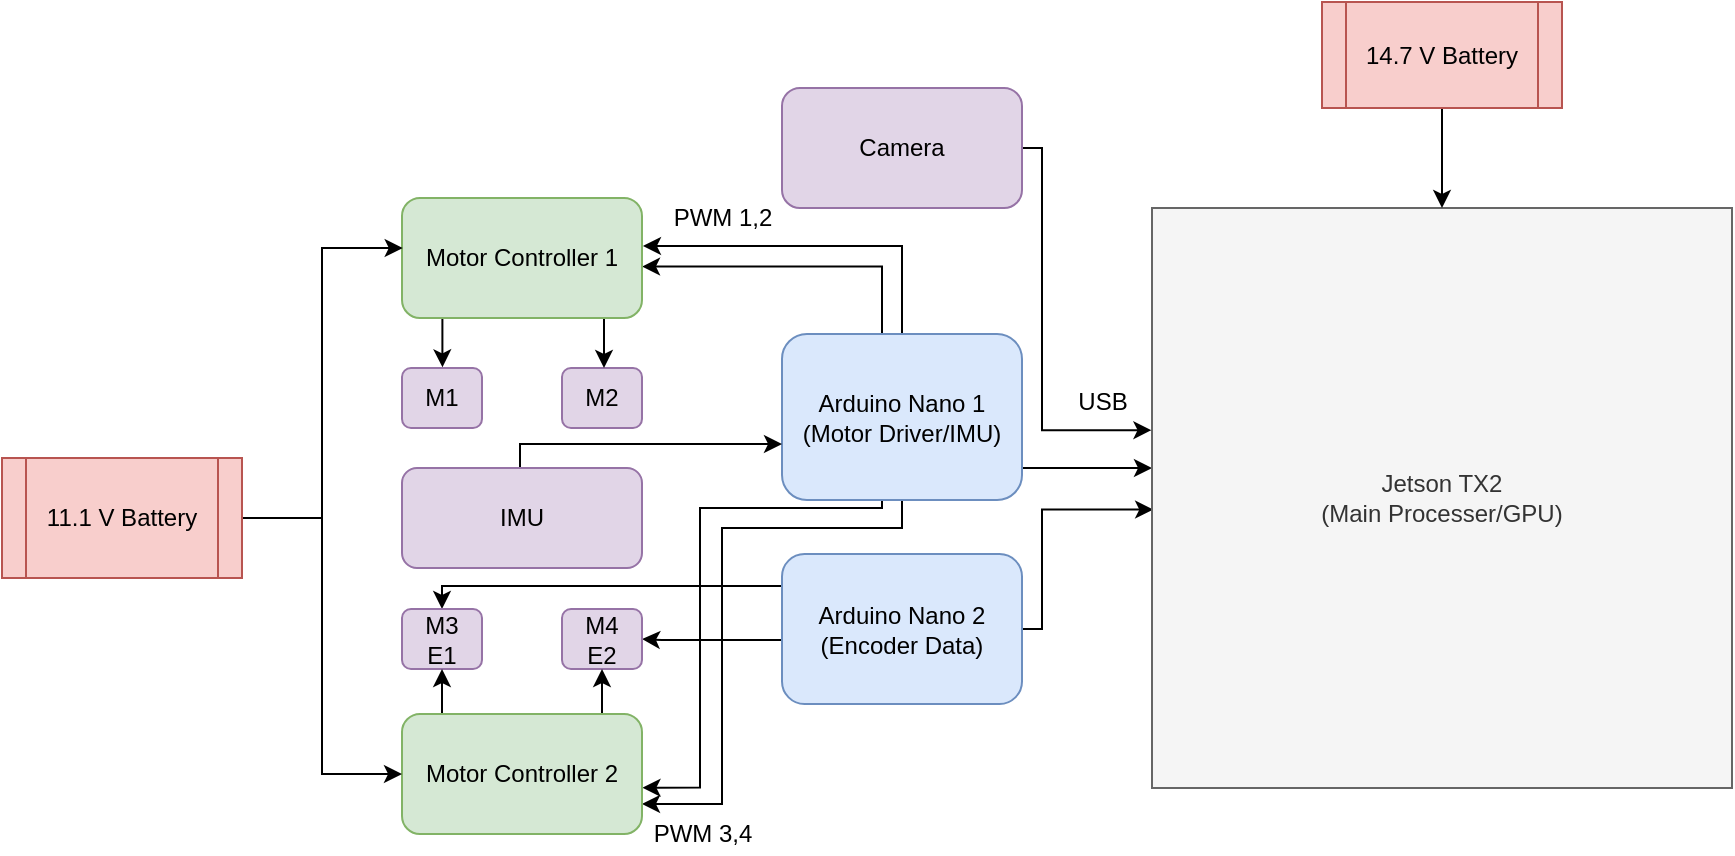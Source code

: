 <mxfile version="13.1.14" type="device"><diagram id="C5RBs43oDa-KdzZeNtuy" name="Page-1"><mxGraphModel dx="1718" dy="668" grid="1" gridSize="10" guides="1" tooltips="1" connect="1" arrows="1" fold="1" page="1" pageScale="1" pageWidth="827" pageHeight="1169" math="0" shadow="0"><root><mxCell id="WIyWlLk6GJQsqaUBKTNV-0"/><mxCell id="WIyWlLk6GJQsqaUBKTNV-1" parent="WIyWlLk6GJQsqaUBKTNV-0"/><mxCell id="zwY-EZkpnWwtiVTPrVjX-68" style="edgeStyle=orthogonalEdgeStyle;rounded=0;orthogonalLoop=1;jettySize=auto;html=1;entryX=1;entryY=0.5;entryDx=0;entryDy=0;" edge="1" parent="WIyWlLk6GJQsqaUBKTNV-1" source="WIyWlLk6GJQsqaUBKTNV-3" target="2YYbPD2NlLkC1HAIFC1y-5"><mxGeometry relative="1" as="geometry"><Array as="points"><mxPoint x="706" y="690"/><mxPoint x="706" y="690"/></Array></mxGeometry></mxCell><mxCell id="zwY-EZkpnWwtiVTPrVjX-69" style="edgeStyle=orthogonalEdgeStyle;rounded=0;orthogonalLoop=1;jettySize=auto;html=1;" edge="1" parent="WIyWlLk6GJQsqaUBKTNV-1" source="WIyWlLk6GJQsqaUBKTNV-3" target="2YYbPD2NlLkC1HAIFC1y-3"><mxGeometry relative="1" as="geometry"><Array as="points"><mxPoint x="596" y="663"/></Array></mxGeometry></mxCell><mxCell id="zwY-EZkpnWwtiVTPrVjX-71" style="edgeStyle=orthogonalEdgeStyle;rounded=0;orthogonalLoop=1;jettySize=auto;html=1;entryX=0.002;entryY=0.52;entryDx=0;entryDy=0;entryPerimeter=0;" edge="1" parent="WIyWlLk6GJQsqaUBKTNV-1" source="WIyWlLk6GJQsqaUBKTNV-3" target="2YYbPD2NlLkC1HAIFC1y-25"><mxGeometry relative="1" as="geometry"><mxPoint x="906" y="619" as="targetPoint"/><Array as="points"><mxPoint x="896" y="685"/><mxPoint x="896" y="625"/></Array></mxGeometry></mxCell><mxCell id="WIyWlLk6GJQsqaUBKTNV-3" value="Arduino Nano 2&lt;br&gt;(Encoder Data)" style="rounded=1;whiteSpace=wrap;html=1;fontSize=12;glass=0;strokeWidth=1;shadow=0;fillColor=#dae8fc;strokeColor=#6c8ebf;comic=0;" parent="WIyWlLk6GJQsqaUBKTNV-1" vertex="1"><mxGeometry x="766" y="647" width="120" height="75" as="geometry"/></mxCell><mxCell id="zwY-EZkpnWwtiVTPrVjX-8" style="edgeStyle=orthogonalEdgeStyle;rounded=0;orthogonalLoop=1;jettySize=auto;html=1;" edge="1" parent="WIyWlLk6GJQsqaUBKTNV-1" source="2YYbPD2NlLkC1HAIFC1y-1" target="2YYbPD2NlLkC1HAIFC1y-25"><mxGeometry relative="1" as="geometry"><mxPoint x="896" y="614" as="targetPoint"/><Array as="points"><mxPoint x="896" y="604"/><mxPoint x="896" y="604"/></Array></mxGeometry></mxCell><mxCell id="zwY-EZkpnWwtiVTPrVjX-27" style="edgeStyle=orthogonalEdgeStyle;rounded=0;orthogonalLoop=1;jettySize=auto;html=1;entryX=1.004;entryY=0.373;entryDx=0;entryDy=0;entryPerimeter=0;" edge="1" parent="WIyWlLk6GJQsqaUBKTNV-1"><mxGeometry relative="1" as="geometry"><mxPoint x="826" y="538.62" as="sourcePoint"/><mxPoint x="696.48" y="493" as="targetPoint"/><Array as="points"><mxPoint x="826" y="492.62"/></Array></mxGeometry></mxCell><mxCell id="zwY-EZkpnWwtiVTPrVjX-63" style="edgeStyle=orthogonalEdgeStyle;rounded=0;orthogonalLoop=1;jettySize=auto;html=1;entryX=1;entryY=0.571;entryDx=0;entryDy=0;entryPerimeter=0;" edge="1" parent="WIyWlLk6GJQsqaUBKTNV-1" source="2YYbPD2NlLkC1HAIFC1y-1" target="2YYbPD2NlLkC1HAIFC1y-32"><mxGeometry relative="1" as="geometry"><Array as="points"><mxPoint x="816" y="503"/></Array></mxGeometry></mxCell><mxCell id="zwY-EZkpnWwtiVTPrVjX-66" style="edgeStyle=orthogonalEdgeStyle;rounded=0;orthogonalLoop=1;jettySize=auto;html=1;entryX=1;entryY=0.75;entryDx=0;entryDy=0;" edge="1" parent="WIyWlLk6GJQsqaUBKTNV-1" source="2YYbPD2NlLkC1HAIFC1y-1" target="2YYbPD2NlLkC1HAIFC1y-31"><mxGeometry relative="1" as="geometry"><Array as="points"><mxPoint x="826" y="634"/><mxPoint x="736" y="634"/><mxPoint x="736" y="772"/></Array></mxGeometry></mxCell><mxCell id="zwY-EZkpnWwtiVTPrVjX-67" style="edgeStyle=orthogonalEdgeStyle;rounded=0;orthogonalLoop=1;jettySize=auto;html=1;entryX=1.002;entryY=0.614;entryDx=0;entryDy=0;entryPerimeter=0;" edge="1" parent="WIyWlLk6GJQsqaUBKTNV-1" source="2YYbPD2NlLkC1HAIFC1y-1" target="2YYbPD2NlLkC1HAIFC1y-31"><mxGeometry relative="1" as="geometry"><Array as="points"><mxPoint x="816" y="624"/><mxPoint x="725" y="624"/><mxPoint x="725" y="764"/></Array></mxGeometry></mxCell><mxCell id="2YYbPD2NlLkC1HAIFC1y-1" value="Arduino Nano 1&lt;br&gt;(Motor Driver/IMU)" style="rounded=1;whiteSpace=wrap;html=1;fontSize=12;glass=0;strokeWidth=1;shadow=0;fillColor=#dae8fc;strokeColor=#6c8ebf;comic=0;" parent="WIyWlLk6GJQsqaUBKTNV-1" vertex="1"><mxGeometry x="766" y="537" width="120" height="83" as="geometry"/></mxCell><mxCell id="2YYbPD2NlLkC1HAIFC1y-2" value="M1&lt;br&gt;" style="rounded=1;whiteSpace=wrap;html=1;fillColor=#e1d5e7;strokeColor=#9673a6;comic=0;shadow=0;" parent="WIyWlLk6GJQsqaUBKTNV-1" vertex="1"><mxGeometry x="576" y="554" width="40" height="30" as="geometry"/></mxCell><mxCell id="2YYbPD2NlLkC1HAIFC1y-3" value="M3&lt;br&gt;E1" style="rounded=1;whiteSpace=wrap;html=1;fillColor=#e1d5e7;strokeColor=#9673a6;comic=0;shadow=0;" parent="WIyWlLk6GJQsqaUBKTNV-1" vertex="1"><mxGeometry x="576" y="674.5" width="40" height="30" as="geometry"/></mxCell><mxCell id="2YYbPD2NlLkC1HAIFC1y-4" value="M2" style="rounded=1;whiteSpace=wrap;html=1;fillColor=#e1d5e7;strokeColor=#9673a6;comic=0;shadow=0;" parent="WIyWlLk6GJQsqaUBKTNV-1" vertex="1"><mxGeometry x="656" y="554" width="40" height="30" as="geometry"/></mxCell><mxCell id="2YYbPD2NlLkC1HAIFC1y-5" value="M4&lt;br&gt;E2" style="rounded=1;whiteSpace=wrap;html=1;fillColor=#e1d5e7;strokeColor=#9673a6;comic=0;shadow=0;" parent="WIyWlLk6GJQsqaUBKTNV-1" vertex="1"><mxGeometry x="656" y="674.5" width="40" height="30" as="geometry"/></mxCell><mxCell id="zwY-EZkpnWwtiVTPrVjX-70" style="edgeStyle=orthogonalEdgeStyle;rounded=0;orthogonalLoop=1;jettySize=auto;html=1;" edge="1" parent="WIyWlLk6GJQsqaUBKTNV-1" target="2YYbPD2NlLkC1HAIFC1y-1"><mxGeometry relative="1" as="geometry"><mxPoint x="635" y="607.29" as="sourcePoint"/><mxPoint x="765.6" y="598.02" as="targetPoint"/><Array as="points"><mxPoint x="635" y="592"/></Array></mxGeometry></mxCell><mxCell id="2YYbPD2NlLkC1HAIFC1y-19" value="IMU" style="rounded=1;whiteSpace=wrap;html=1;fontSize=12;glass=0;strokeWidth=1;shadow=0;fillColor=#e1d5e7;strokeColor=#9673a6;comic=0;" parent="WIyWlLk6GJQsqaUBKTNV-1" vertex="1"><mxGeometry x="576" y="604" width="120" height="50" as="geometry"/></mxCell><mxCell id="2YYbPD2NlLkC1HAIFC1y-25" value="Jetson TX2&lt;br&gt;(Main Processer/GPU)" style="whiteSpace=wrap;html=1;aspect=fixed;fillColor=#f5f5f5;strokeColor=#666666;fontColor=#333333;comic=0;shadow=0;" parent="WIyWlLk6GJQsqaUBKTNV-1" vertex="1"><mxGeometry x="951" y="474" width="290" height="290" as="geometry"/></mxCell><mxCell id="2YYbPD2NlLkC1HAIFC1y-27" value="USB" style="text;html=1;align=center;verticalAlign=middle;resizable=0;points=[];autosize=1;comic=0;shadow=0;" parent="WIyWlLk6GJQsqaUBKTNV-1" vertex="1"><mxGeometry x="906" y="561" width="40" height="20" as="geometry"/></mxCell><mxCell id="zwY-EZkpnWwtiVTPrVjX-52" style="edgeStyle=orthogonalEdgeStyle;rounded=0;orthogonalLoop=1;jettySize=auto;html=1;entryX=0.5;entryY=1;entryDx=0;entryDy=0;" edge="1" parent="WIyWlLk6GJQsqaUBKTNV-1" source="2YYbPD2NlLkC1HAIFC1y-31" target="2YYbPD2NlLkC1HAIFC1y-5"><mxGeometry relative="1" as="geometry"><Array as="points"><mxPoint x="676" y="717"/><mxPoint x="676" y="717"/></Array></mxGeometry></mxCell><mxCell id="zwY-EZkpnWwtiVTPrVjX-53" style="edgeStyle=orthogonalEdgeStyle;rounded=0;orthogonalLoop=1;jettySize=auto;html=1;entryX=0.5;entryY=1;entryDx=0;entryDy=0;" edge="1" parent="WIyWlLk6GJQsqaUBKTNV-1" source="2YYbPD2NlLkC1HAIFC1y-31" target="2YYbPD2NlLkC1HAIFC1y-3"><mxGeometry relative="1" as="geometry"><Array as="points"><mxPoint x="596" y="717"/><mxPoint x="596" y="717"/></Array></mxGeometry></mxCell><mxCell id="2YYbPD2NlLkC1HAIFC1y-31" value="Motor Controller 2" style="rounded=1;whiteSpace=wrap;html=1;fillColor=#d5e8d4;strokeColor=#82b366;comic=0;shadow=0;" parent="WIyWlLk6GJQsqaUBKTNV-1" vertex="1"><mxGeometry x="576" y="727" width="120" height="60" as="geometry"/></mxCell><mxCell id="zwY-EZkpnWwtiVTPrVjX-54" style="edgeStyle=orthogonalEdgeStyle;rounded=0;orthogonalLoop=1;jettySize=auto;html=1;" edge="1" parent="WIyWlLk6GJQsqaUBKTNV-1" source="2YYbPD2NlLkC1HAIFC1y-32" target="2YYbPD2NlLkC1HAIFC1y-4"><mxGeometry relative="1" as="geometry"><mxPoint x="676" y="547" as="targetPoint"/><Array as="points"><mxPoint x="677" y="549"/><mxPoint x="677" y="549"/></Array></mxGeometry></mxCell><mxCell id="zwY-EZkpnWwtiVTPrVjX-55" style="edgeStyle=orthogonalEdgeStyle;rounded=0;orthogonalLoop=1;jettySize=auto;html=1;entryX=0.506;entryY=-0.012;entryDx=0;entryDy=0;entryPerimeter=0;" edge="1" parent="WIyWlLk6GJQsqaUBKTNV-1" source="2YYbPD2NlLkC1HAIFC1y-32" target="2YYbPD2NlLkC1HAIFC1y-2"><mxGeometry relative="1" as="geometry"><Array as="points"><mxPoint x="596" y="549"/></Array></mxGeometry></mxCell><mxCell id="2YYbPD2NlLkC1HAIFC1y-32" value="Motor Controller 1" style="rounded=1;whiteSpace=wrap;html=1;fillColor=#d5e8d4;strokeColor=#82b366;comic=0;shadow=0;" parent="WIyWlLk6GJQsqaUBKTNV-1" vertex="1"><mxGeometry x="576" y="469" width="120" height="60" as="geometry"/></mxCell><mxCell id="zwY-EZkpnWwtiVTPrVjX-59" style="edgeStyle=orthogonalEdgeStyle;rounded=0;orthogonalLoop=1;jettySize=auto;html=1;entryX=0.5;entryY=0;entryDx=0;entryDy=0;" edge="1" parent="WIyWlLk6GJQsqaUBKTNV-1" source="2YYbPD2NlLkC1HAIFC1y-41" target="2YYbPD2NlLkC1HAIFC1y-25"><mxGeometry relative="1" as="geometry"/></mxCell><mxCell id="2YYbPD2NlLkC1HAIFC1y-41" value="14.7 V Battery" style="shape=process;whiteSpace=wrap;html=1;backgroundOutline=1;fillColor=#f8cecc;strokeColor=#b85450;comic=0;shadow=0;" parent="WIyWlLk6GJQsqaUBKTNV-1" vertex="1"><mxGeometry x="1036" y="371" width="120" height="53" as="geometry"/></mxCell><mxCell id="zwY-EZkpnWwtiVTPrVjX-10" style="edgeStyle=orthogonalEdgeStyle;rounded=0;orthogonalLoop=1;jettySize=auto;html=1;entryX=-0.001;entryY=0.383;entryDx=0;entryDy=0;entryPerimeter=0;" edge="1" parent="WIyWlLk6GJQsqaUBKTNV-1" source="2YYbPD2NlLkC1HAIFC1y-44" target="2YYbPD2NlLkC1HAIFC1y-25"><mxGeometry relative="1" as="geometry"><Array as="points"><mxPoint x="896" y="444"/><mxPoint x="896" y="585"/></Array></mxGeometry></mxCell><mxCell id="2YYbPD2NlLkC1HAIFC1y-44" value="Camera" style="rounded=1;whiteSpace=wrap;html=1;fillColor=#e1d5e7;strokeColor=#9673a6;comic=0;shadow=0;" parent="WIyWlLk6GJQsqaUBKTNV-1" vertex="1"><mxGeometry x="766" y="414" width="120" height="60" as="geometry"/></mxCell><mxCell id="zwY-EZkpnWwtiVTPrVjX-4" style="edgeStyle=orthogonalEdgeStyle;rounded=0;orthogonalLoop=1;jettySize=auto;html=1;entryX=0.003;entryY=0.417;entryDx=0;entryDy=0;entryPerimeter=0;exitX=1;exitY=0.5;exitDx=0;exitDy=0;" edge="1" parent="WIyWlLk6GJQsqaUBKTNV-1" source="2YYbPD2NlLkC1HAIFC1y-49" target="2YYbPD2NlLkC1HAIFC1y-32"><mxGeometry relative="1" as="geometry"><Array as="points"><mxPoint x="536" y="629"/><mxPoint x="536" y="494"/></Array></mxGeometry></mxCell><mxCell id="zwY-EZkpnWwtiVTPrVjX-5" style="edgeStyle=orthogonalEdgeStyle;rounded=0;orthogonalLoop=1;jettySize=auto;html=1;entryX=0;entryY=0.5;entryDx=0;entryDy=0;" edge="1" parent="WIyWlLk6GJQsqaUBKTNV-1" source="2YYbPD2NlLkC1HAIFC1y-49" target="2YYbPD2NlLkC1HAIFC1y-31"><mxGeometry relative="1" as="geometry"/></mxCell><mxCell id="2YYbPD2NlLkC1HAIFC1y-49" value="11.1 V Battery" style="shape=process;whiteSpace=wrap;html=1;backgroundOutline=1;fillColor=#f8cecc;strokeColor=#b85450;comic=0;shadow=0;" parent="WIyWlLk6GJQsqaUBKTNV-1" vertex="1"><mxGeometry x="376" y="599" width="120" height="60" as="geometry"/></mxCell><mxCell id="zwY-EZkpnWwtiVTPrVjX-35" value="PWM 3,4" style="text;html=1;align=center;verticalAlign=middle;resizable=0;points=[];autosize=1;comic=0;shadow=0;" vertex="1" parent="WIyWlLk6GJQsqaUBKTNV-1"><mxGeometry x="696" y="777" width="60" height="20" as="geometry"/></mxCell><mxCell id="zwY-EZkpnWwtiVTPrVjX-36" value="PWM 1,2" style="text;html=1;align=center;verticalAlign=middle;resizable=0;points=[];autosize=1;comic=0;shadow=0;" vertex="1" parent="WIyWlLk6GJQsqaUBKTNV-1"><mxGeometry x="706" y="469" width="60" height="20" as="geometry"/></mxCell></root></mxGraphModel></diagram></mxfile>
